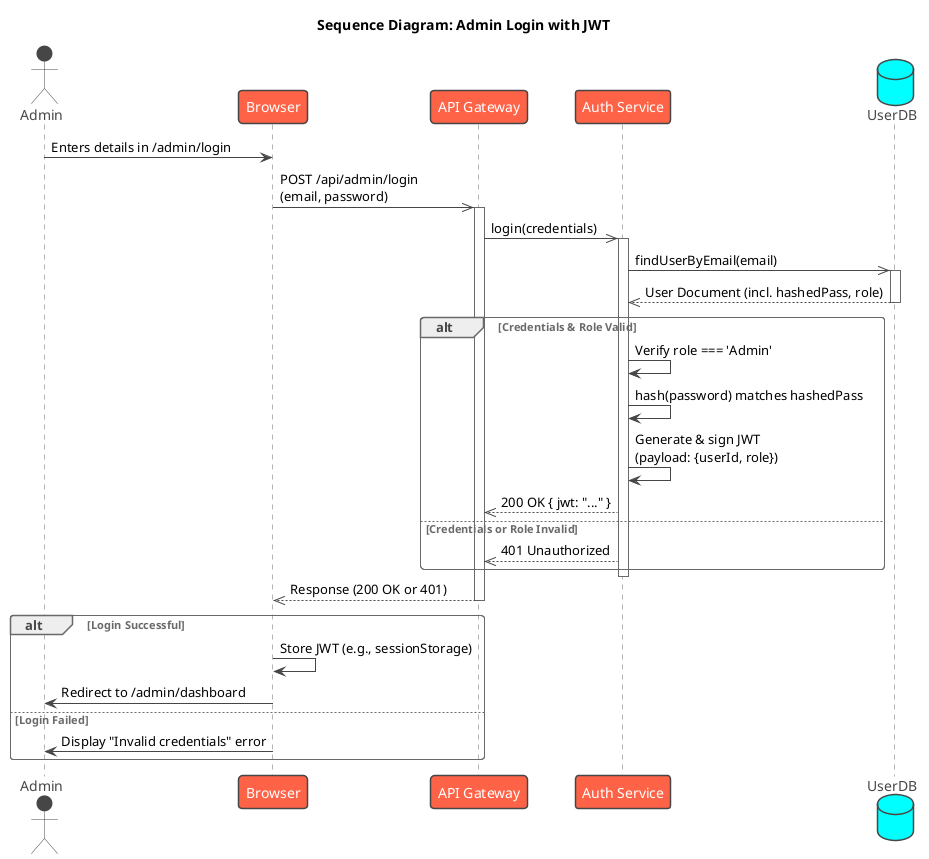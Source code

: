 @startuml
!theme vibrant

title Sequence Diagram: Admin Login with JWT

actor Admin
participant Browser
participant "API Gateway" as Gateway
participant "Auth Service" as AuthService
database "UserDB"

Admin -> Browser : Enters details in /admin/login
Browser ->> Gateway : POST /api/admin/login\n(email, password)
activate Gateway

Gateway ->> AuthService : login(credentials)
activate AuthService

AuthService ->> UserDB : findUserByEmail(email)
activate UserDB
UserDB -->> AuthService : User Document (incl. hashedPass, role)
deactivate UserDB

alt Credentials & Role Valid
    AuthService -> AuthService : Verify role === 'Admin'
    AuthService -> AuthService : hash(password) matches hashedPass

    AuthService -> AuthService : Generate & sign JWT\n(payload: {userId, role})
    AuthService -->> Gateway : 200 OK { jwt: "..." }
else Credentials or Role Invalid
    AuthService -->> Gateway : 401 Unauthorized
end

deactivate AuthService

Gateway -->> Browser : Response (200 OK or 401)
deactivate Gateway

alt Login Successful
    Browser -> Browser : Store JWT (e.g., sessionStorage)
    Browser -> Admin : Redirect to /admin/dashboard
else Login Failed
    Browser -> Admin : Display "Invalid credentials" error
end

@enduml
